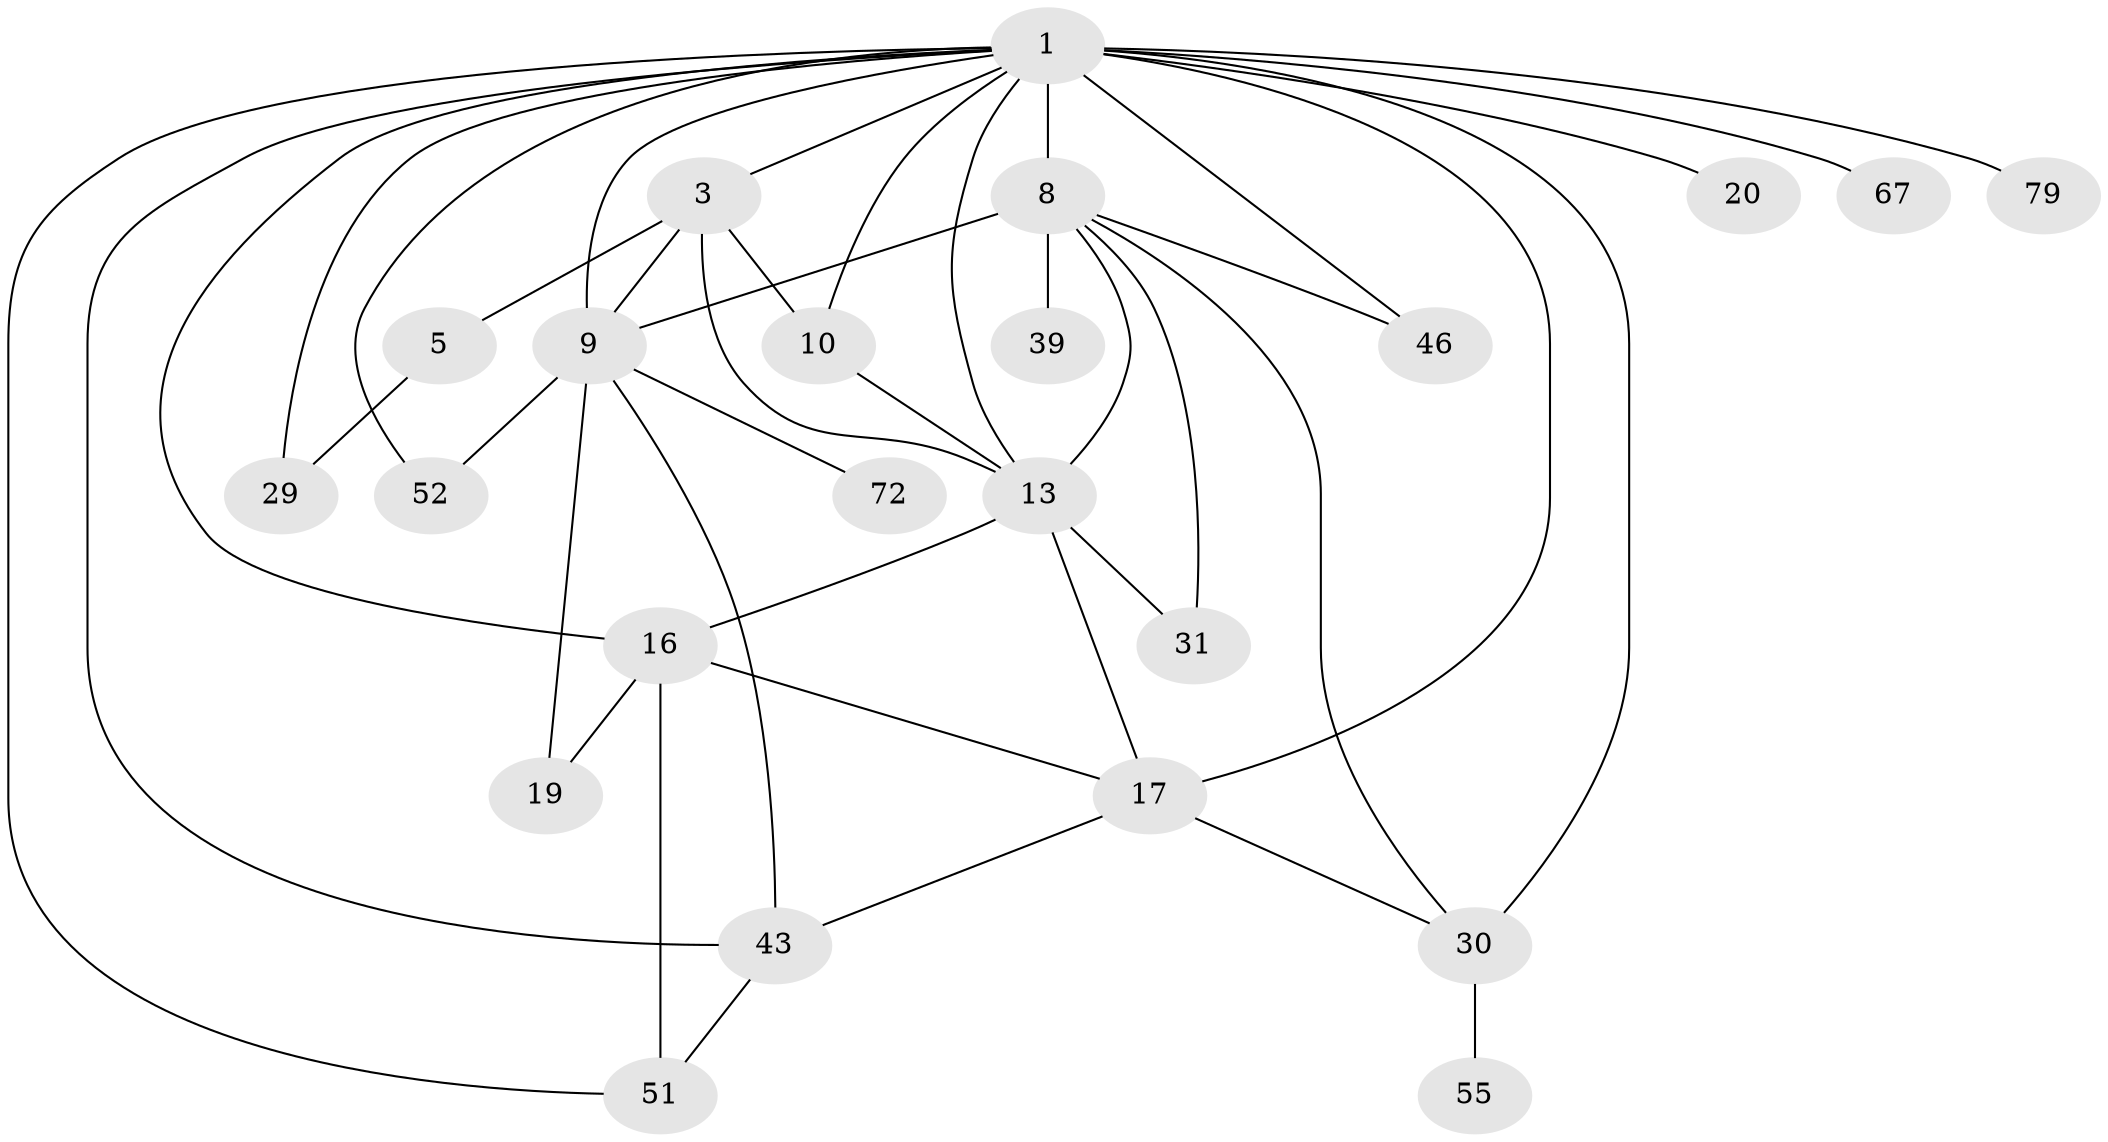 // original degree distribution, {6: 0.0379746835443038, 5: 0.12658227848101267, 4: 0.12658227848101267, 3: 0.22784810126582278, 7: 0.012658227848101266, 2: 0.25316455696202533, 1: 0.21518987341772153}
// Generated by graph-tools (version 1.1) at 2025/17/03/04/25 18:17:09]
// undirected, 23 vertices, 42 edges
graph export_dot {
graph [start="1"]
  node [color=gray90,style=filled];
  1 [super="+7+6+70+2"];
  3 [super="+12"];
  5 [super="+32"];
  8 [super="+27+45+18"];
  9 [super="+15"];
  10;
  13 [super="+38+63+48"];
  16 [super="+35+42"];
  17 [super="+61+33+22"];
  19 [super="+25"];
  20;
  29 [super="+47"];
  30;
  31;
  39;
  43 [super="+71"];
  46 [super="+77+65+64"];
  51;
  52 [super="+74"];
  55;
  67;
  72;
  79;
  1 -- 20;
  1 -- 46 [weight=2];
  1 -- 67;
  1 -- 8 [weight=4];
  1 -- 43;
  1 -- 13;
  1 -- 17 [weight=2];
  1 -- 52;
  1 -- 30 [weight=2];
  1 -- 10;
  1 -- 29;
  1 -- 9 [weight=3];
  1 -- 3 [weight=2];
  1 -- 79;
  1 -- 16;
  1 -- 51;
  3 -- 5 [weight=2];
  3 -- 9;
  3 -- 10;
  3 -- 13;
  5 -- 29;
  8 -- 39 [weight=2];
  8 -- 46;
  8 -- 30;
  8 -- 13;
  8 -- 31;
  8 -- 9;
  9 -- 72;
  9 -- 43;
  9 -- 19;
  9 -- 52;
  10 -- 13;
  13 -- 17;
  13 -- 31;
  13 -- 16;
  16 -- 19;
  16 -- 51;
  16 -- 17;
  17 -- 43;
  17 -- 30;
  30 -- 55;
  43 -- 51;
}
